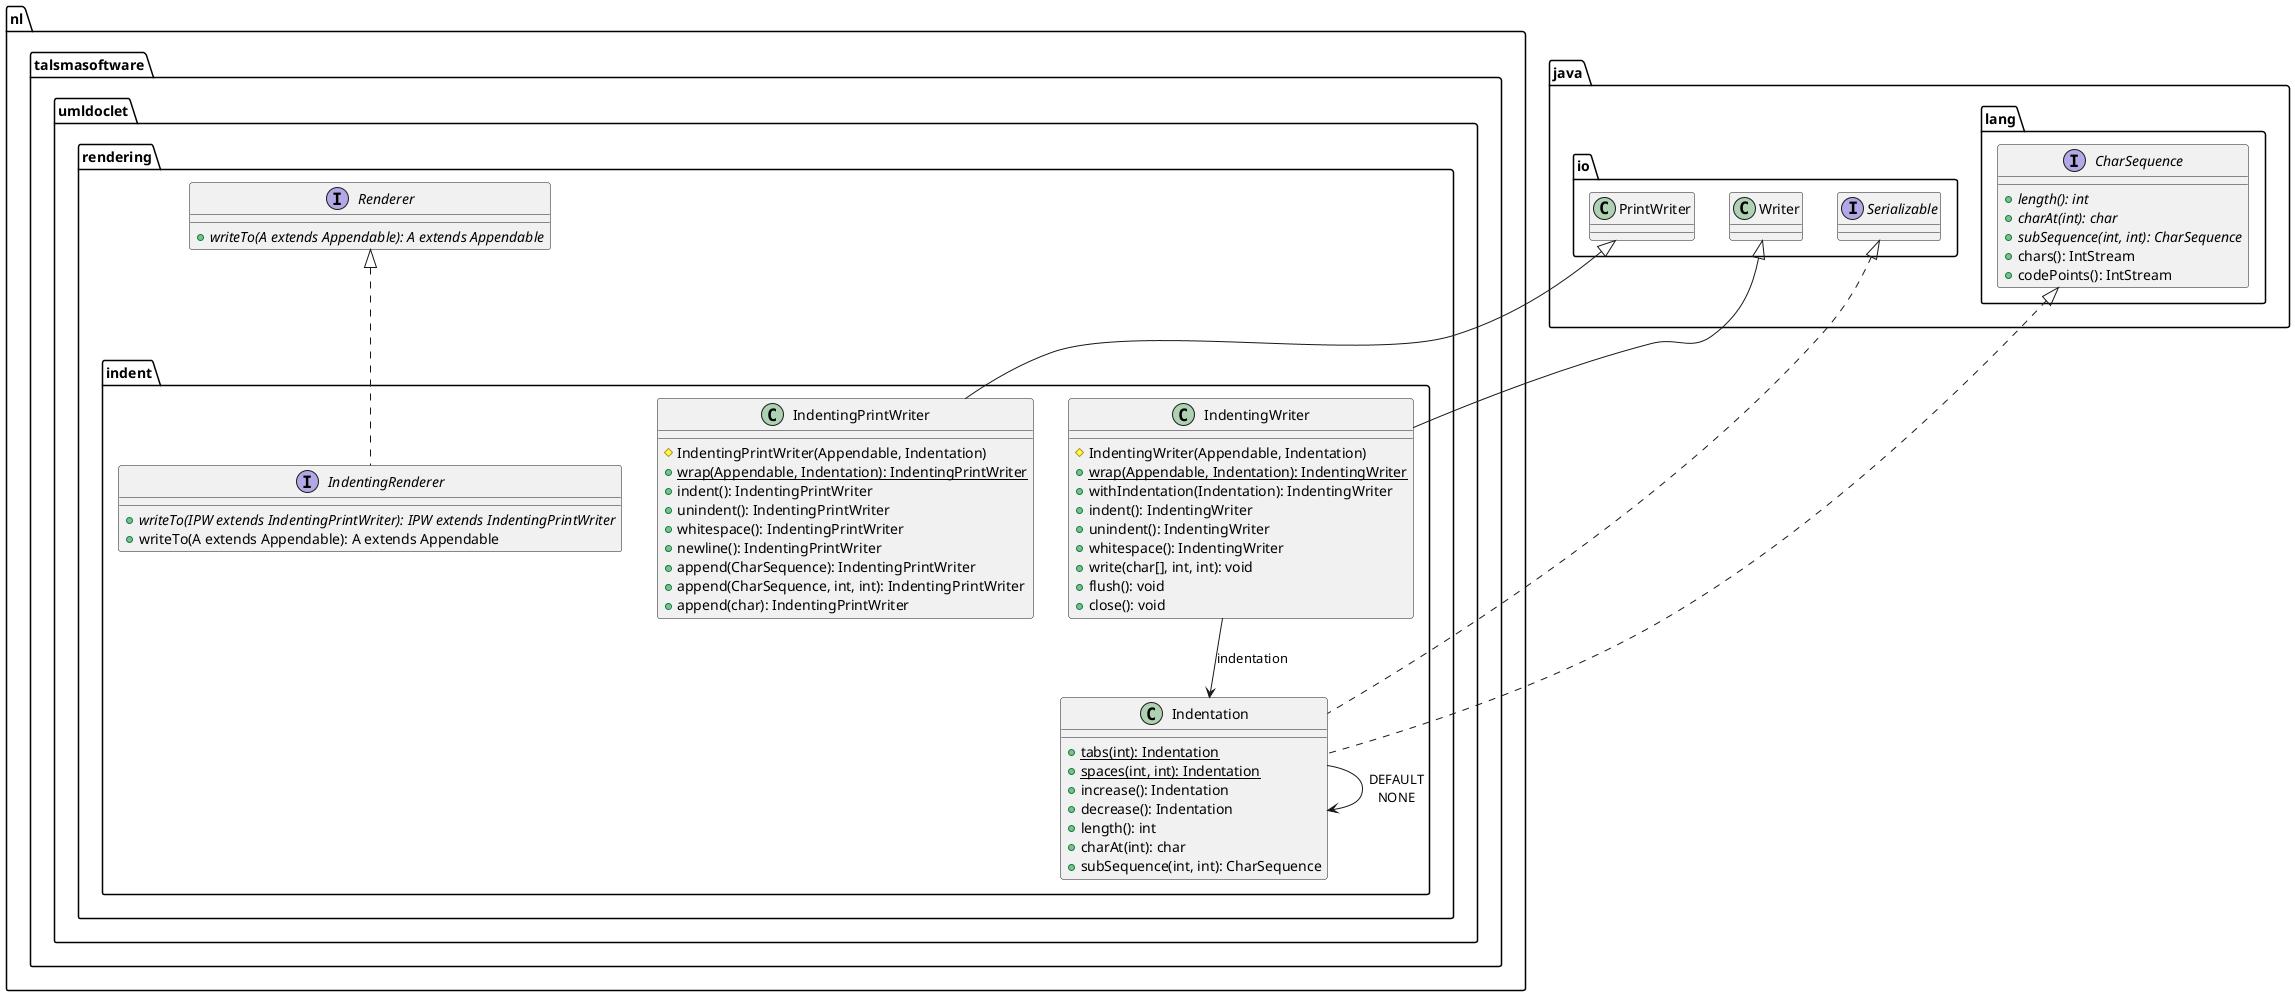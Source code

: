 @startuml

    namespace nl.talsmasoftware.umldoclet.rendering.indent {

        class Indentation {
            {static} +tabs(int): Indentation
            {static} +spaces(int, int): Indentation
            +increase(): Indentation
            +decrease(): Indentation
            +length(): int
            +charAt(int): char
            +subSequence(int, int): CharSequence
        }

        class IndentingPrintWriter {
            #IndentingPrintWriter(Appendable, Indentation)
            {static} +wrap(Appendable, Indentation): IndentingPrintWriter
            +indent(): IndentingPrintWriter
            +unindent(): IndentingPrintWriter
            +whitespace(): IndentingPrintWriter
            +newline(): IndentingPrintWriter
            +append(CharSequence): IndentingPrintWriter
            +append(CharSequence, int, int): IndentingPrintWriter
            +append(char): IndentingPrintWriter
        }

        interface IndentingRenderer {
            {abstract} +writeTo(IPW extends IndentingPrintWriter): IPW extends IndentingPrintWriter
            +writeTo(A extends Appendable): A extends Appendable
        }

        class IndentingWriter {
            #IndentingWriter(Appendable, Indentation)
            {static} +wrap(Appendable, Indentation): IndentingWriter
            +withIndentation(Indentation): IndentingWriter
            +indent(): IndentingWriter
            +unindent(): IndentingWriter
            +whitespace(): IndentingWriter
            +write(char[], int, int): void
            +flush(): void
            +close(): void
        }
    }

    namespace java.lang {
        interface CharSequence {
            {abstract} +length(): int
            {abstract} +charAt(int): char
            {abstract} +subSequence(int, int): CharSequence
            +chars(): IntStream
            +codePoints(): IntStream
        }
    }

    namespace java.io {
        interface Serializable
    }

    namespace nl.talsmasoftware.umldoclet.rendering {
        interface Renderer {
            {abstract} +writeTo(A extends Appendable): A extends Appendable
        }
    }

    java.lang.CharSequence <|.. nl.talsmasoftware.umldoclet.rendering.indent.Indentation
    java.io.Serializable <|.. nl.talsmasoftware.umldoclet.rendering.indent.Indentation
    nl.talsmasoftware.umldoclet.rendering.indent.Indentation --> nl.talsmasoftware.umldoclet.rendering.indent.Indentation: DEFAULT\nNONE
    java.io.PrintWriter <|-- nl.talsmasoftware.umldoclet.rendering.indent.IndentingPrintWriter
    nl.talsmasoftware.umldoclet.rendering.Renderer <|.. nl.talsmasoftware.umldoclet.rendering.indent.IndentingRenderer
    java.io.Writer <|-- nl.talsmasoftware.umldoclet.rendering.indent.IndentingWriter
    nl.talsmasoftware.umldoclet.rendering.indent.IndentingWriter --> nl.talsmasoftware.umldoclet.rendering.indent.Indentation: indentation

@enduml
